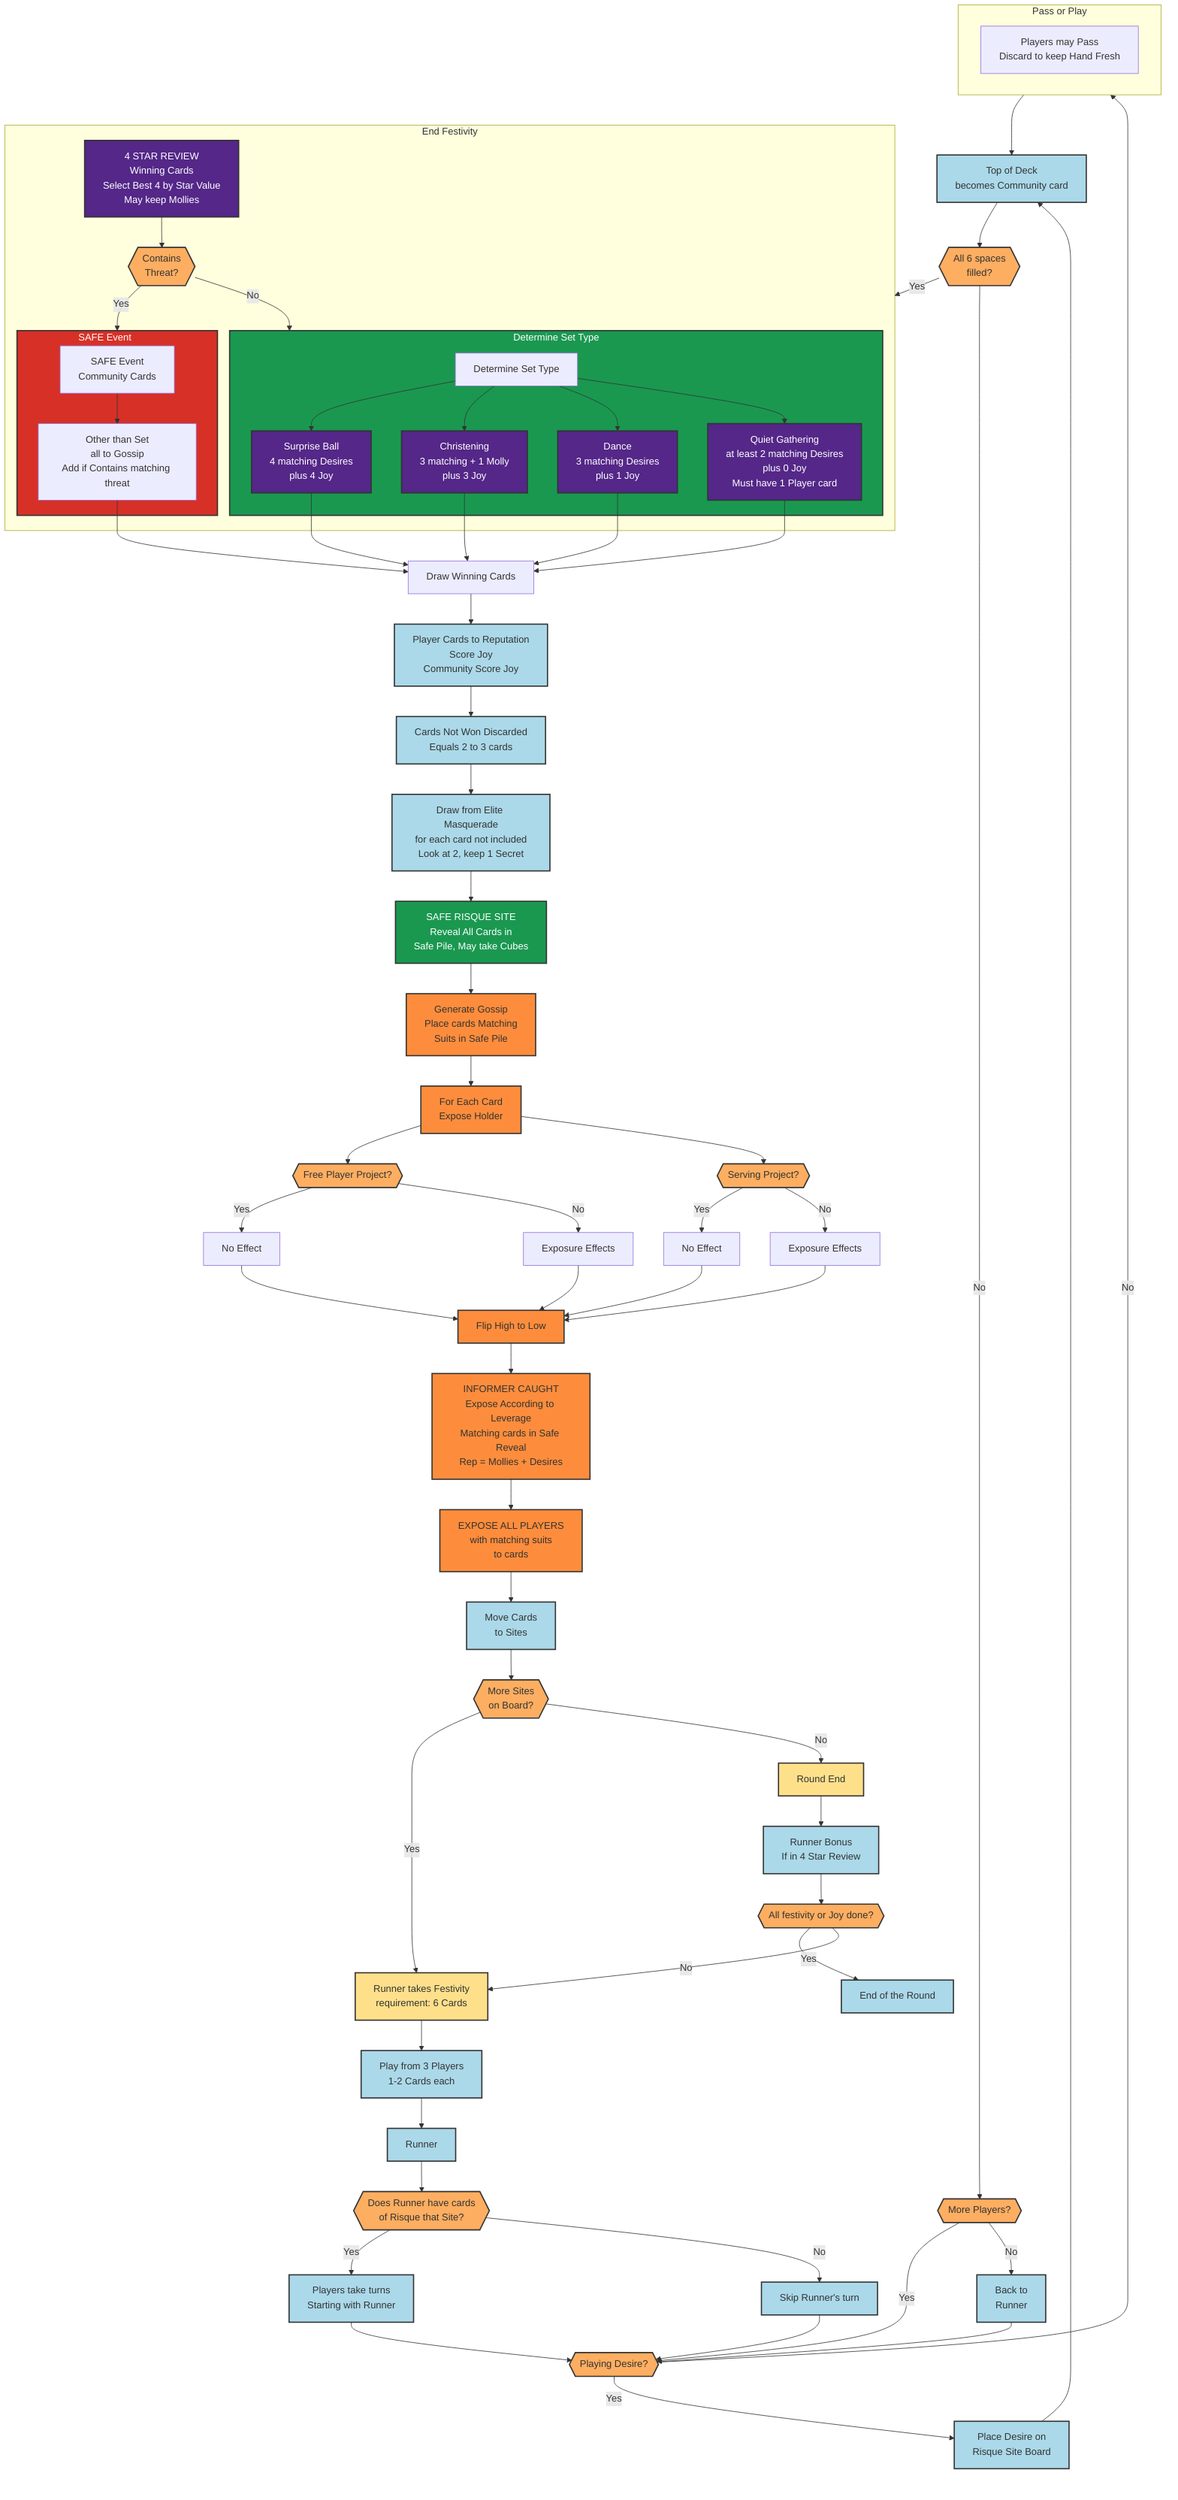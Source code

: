 flowchart TD
    Start["Runner takes Festivity<br/>requirement: 6 Cards"]
    
    Start --> Players["Play from 3 Players<br/>1-2 Cards each"]
    
    Players --> Runner["Runner"]
    
    Runner --> RunnerPlay{{"Does Runner have cards<br/>of Risque that Site?"}}
    
    RunnerPlay -->|Yes| PlayCards["Players take turns<br/>Starting with Runner"]
    RunnerPlay -->|No| SkipRunner["Skip Runner's turn"]
    
    PlayCards --> PlayerChoice{{"Playing Desire?"}}
    SkipRunner --> PlayerChoice
    
    PlayerChoice -->|Yes| PlaceDesire["Place Desire on<br/>Risque Site Board"]
    PlayerChoice -->|No| PassOrPlay
    
    subgraph PassOrPlay["Pass or Play"]
        PassDecision["Players may Pass<br/>Discard to keep Hand Fresh"]
    end
    
    PlaceDesire --> DrawCard["Top of Deck<br/>becomes Community card"]
    PassOrPlay --> DrawCard
    
    DrawCard --> FillSixCards{{"All 6 spaces<br/>filled?"}}
    
    FillSixCards -->|No| MorePlayers{{"More Players?"}}
    FillSixCards -->|Yes| EndFestivity
    
    MorePlayers -->|Yes| PlayerChoice
    MorePlayers -->|No| BackToRunner["Back to<br/>Runner"]
    
    BackToRunner --> PlayerChoice
    
    subgraph EndFestivity["End Festivity"]
        Select4Best["4 STAR REVIEW<br/>Winning Cards<br/>Select Best 4 by Star Value<br/>May keep Mollies"]
        
        Select4Best --> Threat{{"Contains<br/>Threat?"}}
        
        Threat -->|Yes| ThreatResolution
        Threat -->|No| SafeResolution
    end
    
    subgraph ThreatResolution["SAFE Event<br/>Community Cards"]
        SafeEvent["SAFE Event<br/>Community Cards"]
        
        SafeEvent --> RemainderToGossip["Other than Set<br/>all to Gossip<br/>Add if Contains matching threat"]
    end
    
    subgraph SafeResolution["Determine Set Type"]
        SafeRes["Determine Set Type"]
        
        SafeRes --> Surprise["Surprise Ball<br/>4 matching Desires<br/>plus 4 Joy"]
        SafeRes --> Christening["Christening<br/>3 matching + 1 Molly<br/>plus 3 Joy"]
        SafeRes --> Dance["Dance<br/>3 matching Desires<br/>plus 1 Joy"]
        SafeRes --> Quiet["Quiet Gathering<br/>at least 2 matching Desires<br/>plus 0 Joy<br/>Must have 1 Player card"]
    end
    
    Surprise --> DrawEliteMasq
    Christening --> DrawEliteMasq
    Dance --> DrawEliteMasq
    Quiet --> DrawEliteMasq
    RemainderToGossip --> DrawEliteMasq
    
    DrawEliteMasq["Draw Winning Cards"]
    
    DrawEliteMasq --> TurnScoring["Player Cards to Reputation<br/>Score Joy<br/>Community Score Joy"]
    
    TurnScoring --> NotWonDiscard["Cards Not Won Discarded<br/>Equals 2 to 3 cards"]
    
    NotWonDiscard --> DrawFromElite["Draw from Elite Masquerade<br/>for each card not included<br/>Look at 2, keep 1 Secret"]
    
    DrawFromElite --> SafeSite["SAFE RISQUE SITE<br/>Reveal All Cards in<br/>Safe Pile, May take Cubes"]
    
    SafeSite --> GenerateGossip["Generate Gossip<br/>Place cards Matching<br/>Suits in Safe Pile"]
    
    GenerateGossip --> ForEachCard["For Each Card<br/>Expose Holder"]
    
    ForEachCard --> FreePlayer{{"Free Player Project?"}}
    ForEachCard --> RevealProject{{"Serving Project?"}}
    
    FreePlayer -->|Yes| NoEffect1["No Effect"]
    FreePlayer -->|No| ExposeEffect1["Exposure Effects"]
    
    RevealProject -->|Yes| NoEffect2["No Effect"]
    RevealProject -->|No| ExposeEffect2["Exposure Effects"]
    
    NoEffect1 --> MatchingSuits
    ExposeEffect1 --> MatchingSuits
    NoEffect2 --> MatchingSuits
    ExposeEffect2 --> MatchingSuits
    
    MatchingSuits["Flip High to Low"]
    
    MatchingSuits --> InformerCaught["INFORMER CAUGHT<br/>Expose According to Leverage<br/>Matching cards in Safe Reveal<br/>Rep = Mollies + Desires"]
    
    InformerCaught --> ExposeImpact["EXPOSE ALL PLAYERS<br/>with matching suits<br/>to cards"]
    
    ExposeImpact --> MoveCards["Move Cards<br/>to Sites"]
    
    MoveCards --> MoreSites{{"More Sites<br/>on Board?"}}
    
    MoreSites -->|Yes| Start
    MoreSites -->|No| RoundEnd["Round End"]
    
    RoundEnd --> RecoverBonus["Runner Bonus<br/>If in 4 Star Review"]
    
    RecoverBonus --> AnyComplete{{"All festivity or Joy done?"}}
    
    AnyComplete -->|Yes| EndRound["End of the Round"]
    AnyComplete -->|No| Start
    
    %% Styling
    classDef start fill:#fee08b,stroke:#333,stroke-width:2px
    classDef decision fill:#fdae61,stroke:#333,stroke-width:2px
    classDef action fill:#abd9e9,stroke:#333,stroke-width:2px
    classDef threat fill:#d73027,stroke:#333,stroke-width:2px,color:#fff
    classDef safe fill:#1a9850,stroke:#333,stroke-width:2px,color:#fff
    classDef bonus fill:#542788,stroke:#333,stroke-width:2px,color:#fff
    classDef gossip fill:#fd8d3c,stroke:#333,stroke-width:2px
    
    class Start,RoundEnd start
    class RunnerPlay,PlayerChoice,FillSixCards,MorePlayers,Threat,FreePlayer,RevealProject,MoreSites,AnyComplete decision
    class Players,Runner,PlayCards,SkipRunner,PlaceDesire,DrawCard,BackToRunner,TurnScoring,NotWonDiscard,DrawFromElite,MoveCards,RecoverBonus,EndRound action
    class ThreatResolution threat
    class SafeResolution,SafeSite safe
    class Select4Best,Surprise,Christening,Dance,Quiet bonus
    class GenerateGossip,ForEachCard,MatchingSuits,InformerCaught,ExposeImpact gossip